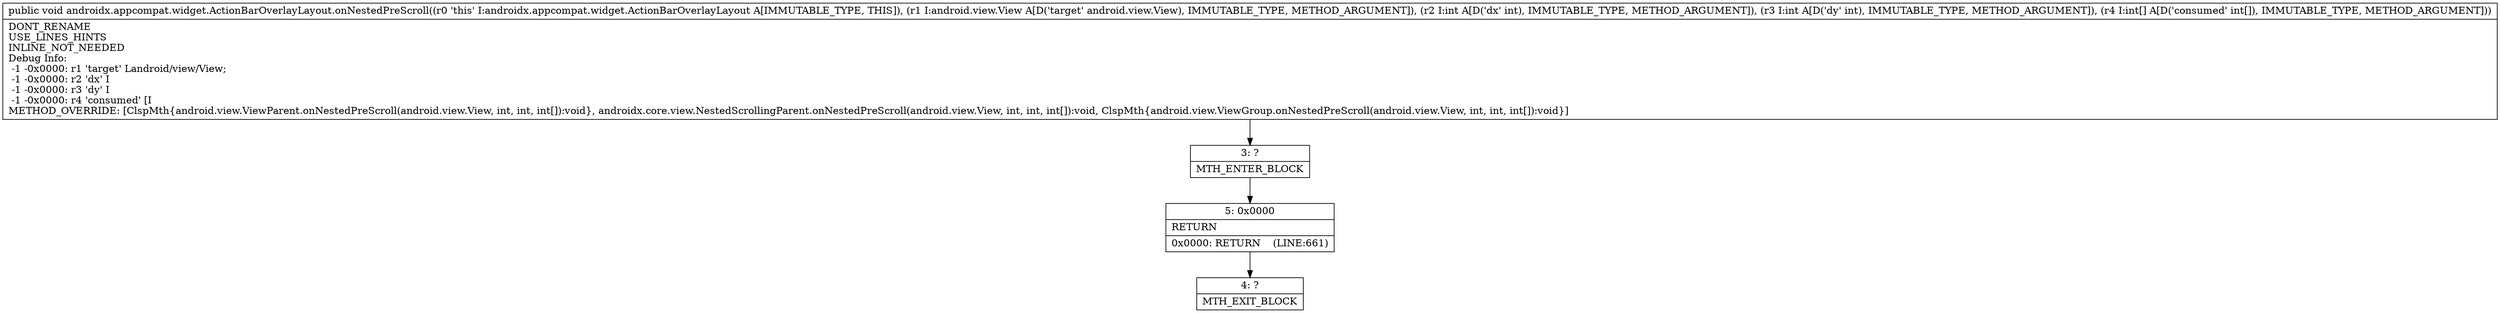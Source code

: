 digraph "CFG forandroidx.appcompat.widget.ActionBarOverlayLayout.onNestedPreScroll(Landroid\/view\/View;II[I)V" {
Node_3 [shape=record,label="{3\:\ ?|MTH_ENTER_BLOCK\l}"];
Node_5 [shape=record,label="{5\:\ 0x0000|RETURN\l|0x0000: RETURN    (LINE:661)\l}"];
Node_4 [shape=record,label="{4\:\ ?|MTH_EXIT_BLOCK\l}"];
MethodNode[shape=record,label="{public void androidx.appcompat.widget.ActionBarOverlayLayout.onNestedPreScroll((r0 'this' I:androidx.appcompat.widget.ActionBarOverlayLayout A[IMMUTABLE_TYPE, THIS]), (r1 I:android.view.View A[D('target' android.view.View), IMMUTABLE_TYPE, METHOD_ARGUMENT]), (r2 I:int A[D('dx' int), IMMUTABLE_TYPE, METHOD_ARGUMENT]), (r3 I:int A[D('dy' int), IMMUTABLE_TYPE, METHOD_ARGUMENT]), (r4 I:int[] A[D('consumed' int[]), IMMUTABLE_TYPE, METHOD_ARGUMENT]))  | DONT_RENAME\lUSE_LINES_HINTS\lINLINE_NOT_NEEDED\lDebug Info:\l  \-1 \-0x0000: r1 'target' Landroid\/view\/View;\l  \-1 \-0x0000: r2 'dx' I\l  \-1 \-0x0000: r3 'dy' I\l  \-1 \-0x0000: r4 'consumed' [I\lMETHOD_OVERRIDE: [ClspMth\{android.view.ViewParent.onNestedPreScroll(android.view.View, int, int, int[]):void\}, androidx.core.view.NestedScrollingParent.onNestedPreScroll(android.view.View, int, int, int[]):void, ClspMth\{android.view.ViewGroup.onNestedPreScroll(android.view.View, int, int, int[]):void\}]\l}"];
MethodNode -> Node_3;Node_3 -> Node_5;
Node_5 -> Node_4;
}

